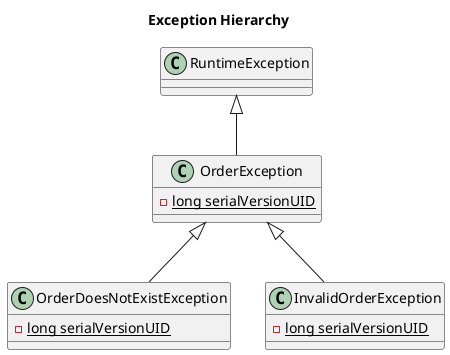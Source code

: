 @startuml

title Exception Hierarchy

class OrderDoesNotExistException {
- {static} long serialVersionUID
}
class OrderException {
- {static} long serialVersionUID
}
class InvalidOrderException {
- {static} long serialVersionUID
}

RuntimeException <|-- OrderException
OrderException <|-- InvalidOrderException
OrderException <|-- OrderDoesNotExistException
@enduml